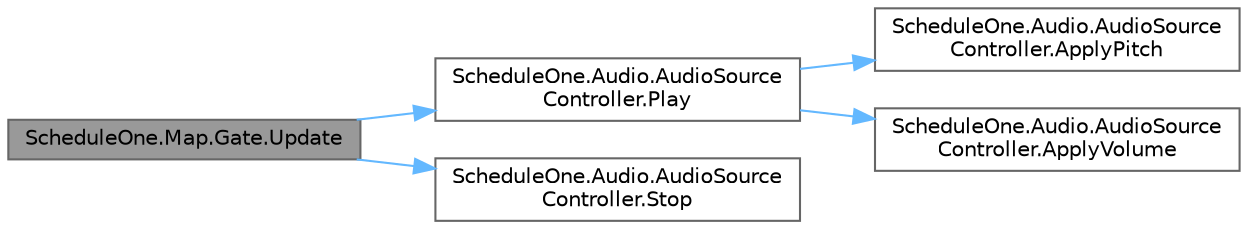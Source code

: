 digraph "ScheduleOne.Map.Gate.Update"
{
 // LATEX_PDF_SIZE
  bgcolor="transparent";
  edge [fontname=Helvetica,fontsize=10,labelfontname=Helvetica,labelfontsize=10];
  node [fontname=Helvetica,fontsize=10,shape=box,height=0.2,width=0.4];
  rankdir="LR";
  Node1 [id="Node000001",label="ScheduleOne.Map.Gate.Update",height=0.2,width=0.4,color="gray40", fillcolor="grey60", style="filled", fontcolor="black",tooltip=" "];
  Node1 -> Node2 [id="edge1_Node000001_Node000002",color="steelblue1",style="solid",tooltip=" "];
  Node2 [id="Node000002",label="ScheduleOne.Audio.AudioSource\lController.Play",height=0.2,width=0.4,color="grey40", fillcolor="white", style="filled",URL="$class_schedule_one_1_1_audio_1_1_audio_source_controller.html#a54d1ffbbe9c51abe129bf8403963f961",tooltip=" "];
  Node2 -> Node3 [id="edge2_Node000002_Node000003",color="steelblue1",style="solid",tooltip=" "];
  Node3 [id="Node000003",label="ScheduleOne.Audio.AudioSource\lController.ApplyPitch",height=0.2,width=0.4,color="grey40", fillcolor="white", style="filled",URL="$class_schedule_one_1_1_audio_1_1_audio_source_controller.html#a9b8a57907e94652f9a5e27f87c6dade6",tooltip=" "];
  Node2 -> Node4 [id="edge3_Node000002_Node000004",color="steelblue1",style="solid",tooltip=" "];
  Node4 [id="Node000004",label="ScheduleOne.Audio.AudioSource\lController.ApplyVolume",height=0.2,width=0.4,color="grey40", fillcolor="white", style="filled",URL="$class_schedule_one_1_1_audio_1_1_audio_source_controller.html#aa4278c563314f365d4dab6837a4a9903",tooltip=" "];
  Node1 -> Node5 [id="edge4_Node000001_Node000005",color="steelblue1",style="solid",tooltip=" "];
  Node5 [id="Node000005",label="ScheduleOne.Audio.AudioSource\lController.Stop",height=0.2,width=0.4,color="grey40", fillcolor="white", style="filled",URL="$class_schedule_one_1_1_audio_1_1_audio_source_controller.html#adff6fc7bf711ad30590e62bb71396eca",tooltip=" "];
}
